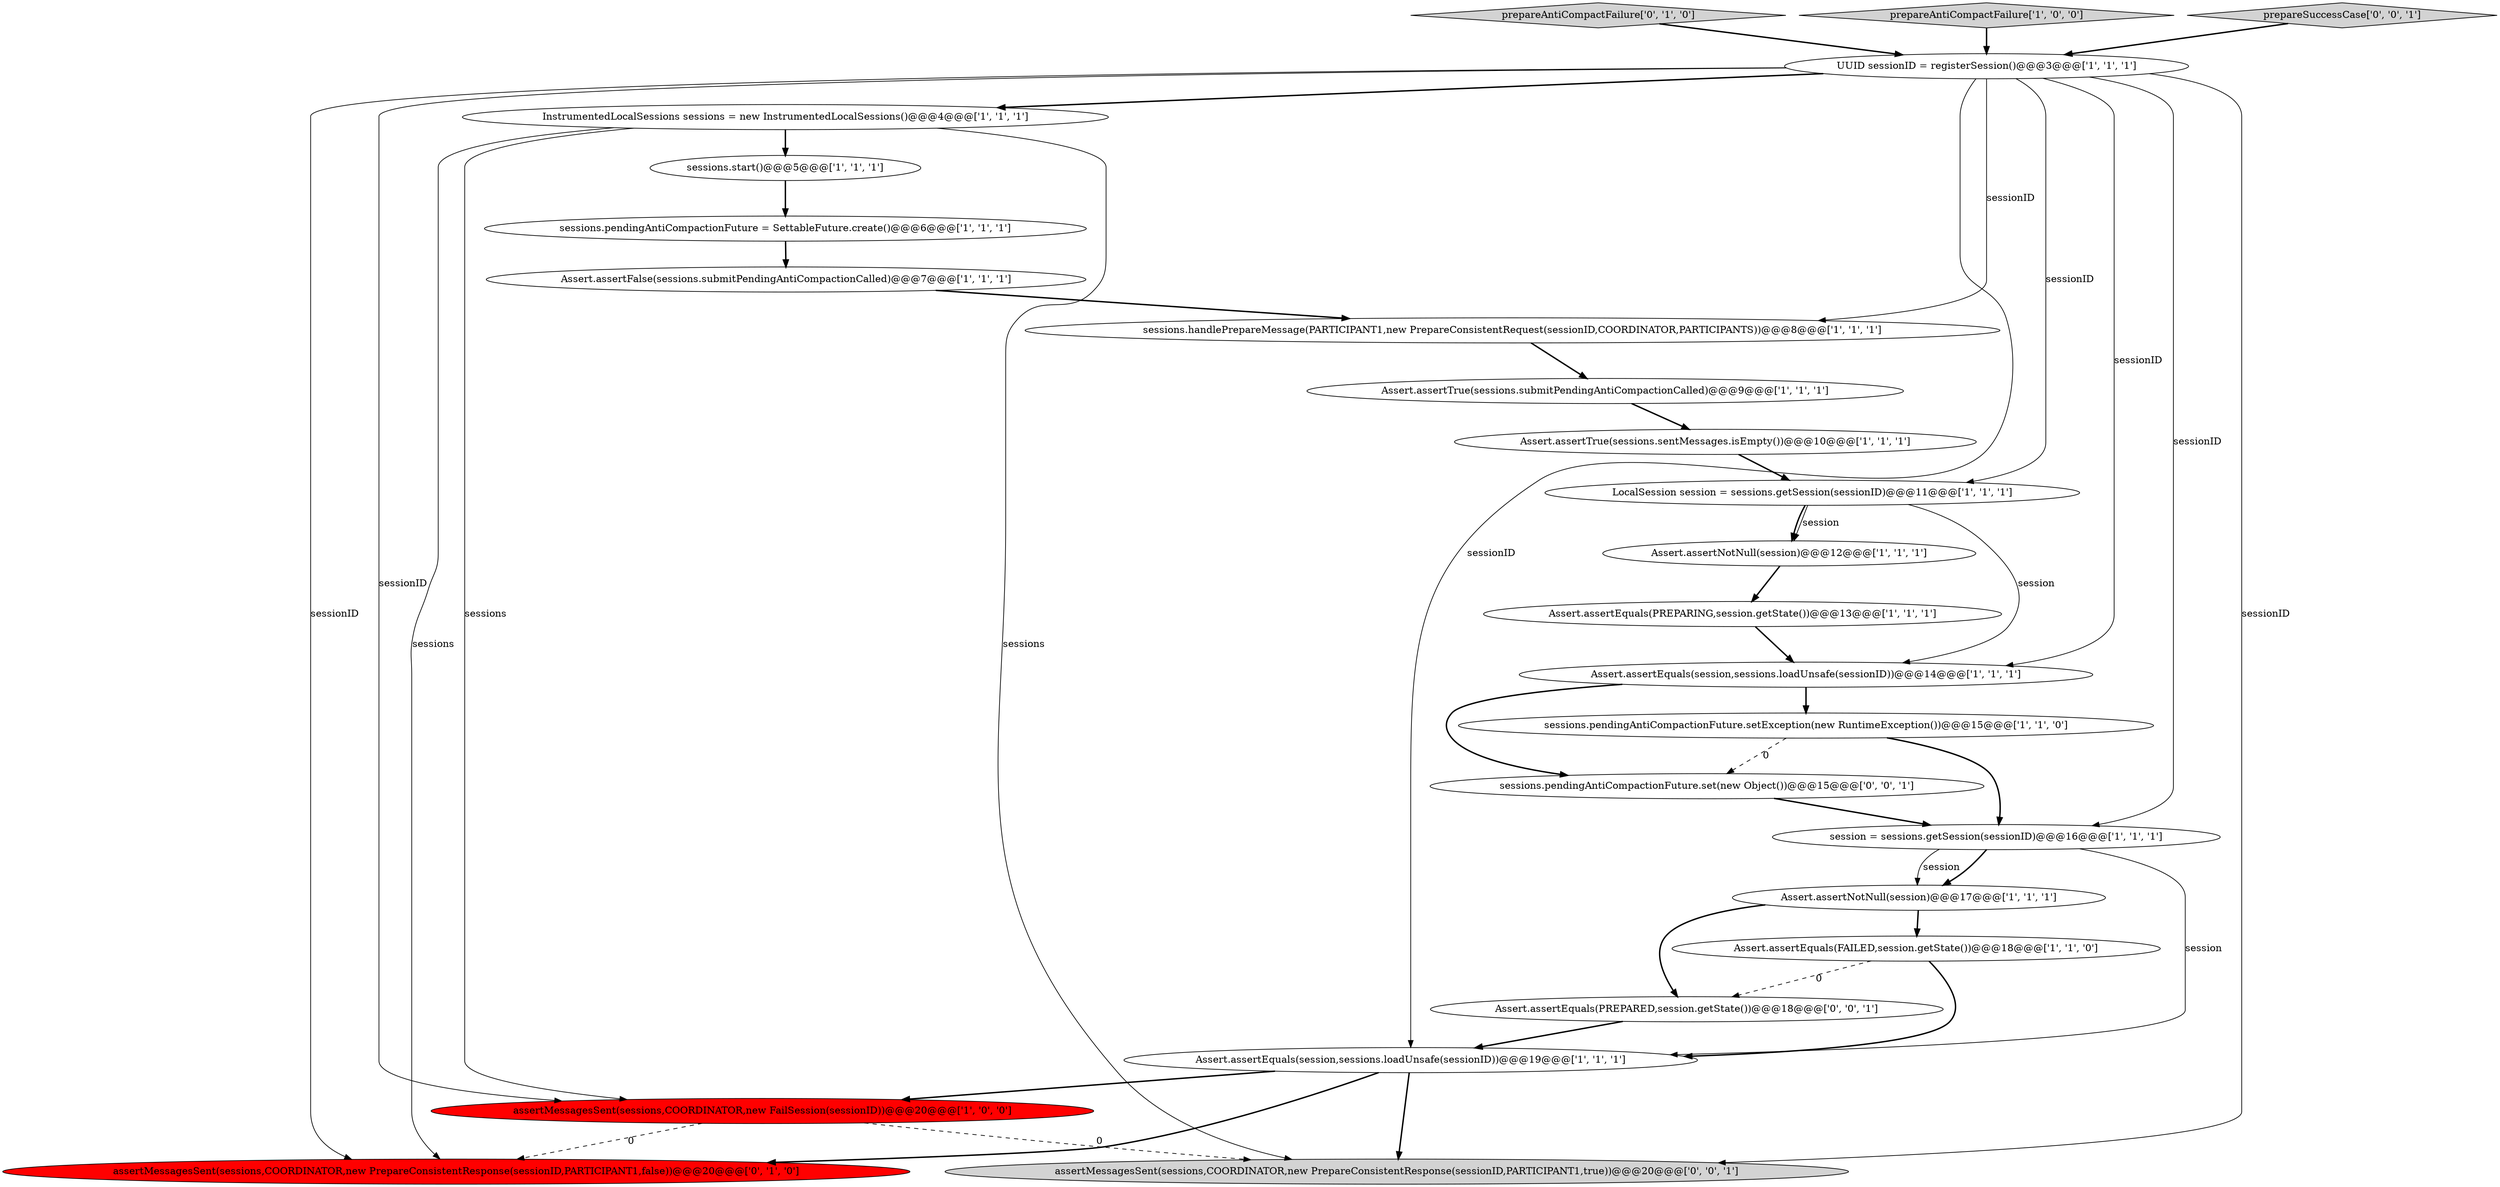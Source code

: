 digraph {
3 [style = filled, label = "Assert.assertFalse(sessions.submitPendingAntiCompactionCalled)@@@7@@@['1', '1', '1']", fillcolor = white, shape = ellipse image = "AAA0AAABBB1BBB"];
6 [style = filled, label = "sessions.pendingAntiCompactionFuture = SettableFuture.create()@@@6@@@['1', '1', '1']", fillcolor = white, shape = ellipse image = "AAA0AAABBB1BBB"];
14 [style = filled, label = "Assert.assertNotNull(session)@@@12@@@['1', '1', '1']", fillcolor = white, shape = ellipse image = "AAA0AAABBB1BBB"];
21 [style = filled, label = "Assert.assertEquals(PREPARED,session.getState())@@@18@@@['0', '0', '1']", fillcolor = white, shape = ellipse image = "AAA0AAABBB3BBB"];
19 [style = filled, label = "assertMessagesSent(sessions,COORDINATOR,new PrepareConsistentResponse(sessionID,PARTICIPANT1,false))@@@20@@@['0', '1', '0']", fillcolor = red, shape = ellipse image = "AAA1AAABBB2BBB"];
12 [style = filled, label = "Assert.assertEquals(session,sessions.loadUnsafe(sessionID))@@@19@@@['1', '1', '1']", fillcolor = white, shape = ellipse image = "AAA0AAABBB1BBB"];
20 [style = filled, label = "prepareAntiCompactFailure['0', '1', '0']", fillcolor = lightgray, shape = diamond image = "AAA0AAABBB2BBB"];
9 [style = filled, label = "prepareAntiCompactFailure['1', '0', '0']", fillcolor = lightgray, shape = diamond image = "AAA0AAABBB1BBB"];
8 [style = filled, label = "Assert.assertEquals(FAILED,session.getState())@@@18@@@['1', '1', '0']", fillcolor = white, shape = ellipse image = "AAA0AAABBB1BBB"];
22 [style = filled, label = "prepareSuccessCase['0', '0', '1']", fillcolor = lightgray, shape = diamond image = "AAA0AAABBB3BBB"];
11 [style = filled, label = "Assert.assertNotNull(session)@@@17@@@['1', '1', '1']", fillcolor = white, shape = ellipse image = "AAA0AAABBB1BBB"];
17 [style = filled, label = "assertMessagesSent(sessions,COORDINATOR,new FailSession(sessionID))@@@20@@@['1', '0', '0']", fillcolor = red, shape = ellipse image = "AAA1AAABBB1BBB"];
16 [style = filled, label = "Assert.assertEquals(session,sessions.loadUnsafe(sessionID))@@@14@@@['1', '1', '1']", fillcolor = white, shape = ellipse image = "AAA0AAABBB1BBB"];
23 [style = filled, label = "assertMessagesSent(sessions,COORDINATOR,new PrepareConsistentResponse(sessionID,PARTICIPANT1,true))@@@20@@@['0', '0', '1']", fillcolor = lightgray, shape = ellipse image = "AAA0AAABBB3BBB"];
1 [style = filled, label = "Assert.assertTrue(sessions.sentMessages.isEmpty())@@@10@@@['1', '1', '1']", fillcolor = white, shape = ellipse image = "AAA0AAABBB1BBB"];
24 [style = filled, label = "sessions.pendingAntiCompactionFuture.set(new Object())@@@15@@@['0', '0', '1']", fillcolor = white, shape = ellipse image = "AAA0AAABBB3BBB"];
7 [style = filled, label = "session = sessions.getSession(sessionID)@@@16@@@['1', '1', '1']", fillcolor = white, shape = ellipse image = "AAA0AAABBB1BBB"];
4 [style = filled, label = "sessions.handlePrepareMessage(PARTICIPANT1,new PrepareConsistentRequest(sessionID,COORDINATOR,PARTICIPANTS))@@@8@@@['1', '1', '1']", fillcolor = white, shape = ellipse image = "AAA0AAABBB1BBB"];
0 [style = filled, label = "InstrumentedLocalSessions sessions = new InstrumentedLocalSessions()@@@4@@@['1', '1', '1']", fillcolor = white, shape = ellipse image = "AAA0AAABBB1BBB"];
13 [style = filled, label = "UUID sessionID = registerSession()@@@3@@@['1', '1', '1']", fillcolor = white, shape = ellipse image = "AAA0AAABBB1BBB"];
10 [style = filled, label = "sessions.start()@@@5@@@['1', '1', '1']", fillcolor = white, shape = ellipse image = "AAA0AAABBB1BBB"];
2 [style = filled, label = "Assert.assertTrue(sessions.submitPendingAntiCompactionCalled)@@@9@@@['1', '1', '1']", fillcolor = white, shape = ellipse image = "AAA0AAABBB1BBB"];
18 [style = filled, label = "Assert.assertEquals(PREPARING,session.getState())@@@13@@@['1', '1', '1']", fillcolor = white, shape = ellipse image = "AAA0AAABBB1BBB"];
5 [style = filled, label = "LocalSession session = sessions.getSession(sessionID)@@@11@@@['1', '1', '1']", fillcolor = white, shape = ellipse image = "AAA0AAABBB1BBB"];
15 [style = filled, label = "sessions.pendingAntiCompactionFuture.setException(new RuntimeException())@@@15@@@['1', '1', '0']", fillcolor = white, shape = ellipse image = "AAA0AAABBB1BBB"];
1->5 [style = bold, label=""];
6->3 [style = bold, label=""];
16->15 [style = bold, label=""];
7->11 [style = bold, label=""];
20->13 [style = bold, label=""];
15->7 [style = bold, label=""];
13->5 [style = solid, label="sessionID"];
2->1 [style = bold, label=""];
13->17 [style = solid, label="sessionID"];
16->24 [style = bold, label=""];
11->21 [style = bold, label=""];
15->24 [style = dashed, label="0"];
12->17 [style = bold, label=""];
0->19 [style = solid, label="sessions"];
13->12 [style = solid, label="sessionID"];
4->2 [style = bold, label=""];
5->14 [style = bold, label=""];
8->21 [style = dashed, label="0"];
13->7 [style = solid, label="sessionID"];
5->16 [style = solid, label="session"];
3->4 [style = bold, label=""];
10->6 [style = bold, label=""];
0->23 [style = solid, label="sessions"];
21->12 [style = bold, label=""];
0->10 [style = bold, label=""];
13->19 [style = solid, label="sessionID"];
0->17 [style = solid, label="sessions"];
17->19 [style = dashed, label="0"];
11->8 [style = bold, label=""];
5->14 [style = solid, label="session"];
14->18 [style = bold, label=""];
12->23 [style = bold, label=""];
7->12 [style = solid, label="session"];
17->23 [style = dashed, label="0"];
13->16 [style = solid, label="sessionID"];
12->19 [style = bold, label=""];
13->23 [style = solid, label="sessionID"];
24->7 [style = bold, label=""];
13->4 [style = solid, label="sessionID"];
8->12 [style = bold, label=""];
22->13 [style = bold, label=""];
7->11 [style = solid, label="session"];
13->0 [style = bold, label=""];
9->13 [style = bold, label=""];
18->16 [style = bold, label=""];
}

